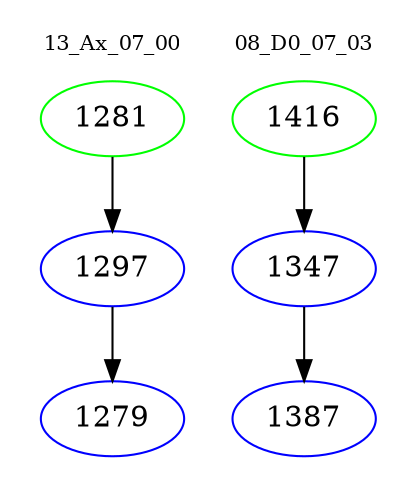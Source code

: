digraph{
subgraph cluster_0 {
color = white
label = "13_Ax_07_00";
fontsize=10;
T0_1281 [label="1281", color="green"]
T0_1281 -> T0_1297 [color="black"]
T0_1297 [label="1297", color="blue"]
T0_1297 -> T0_1279 [color="black"]
T0_1279 [label="1279", color="blue"]
}
subgraph cluster_1 {
color = white
label = "08_D0_07_03";
fontsize=10;
T1_1416 [label="1416", color="green"]
T1_1416 -> T1_1347 [color="black"]
T1_1347 [label="1347", color="blue"]
T1_1347 -> T1_1387 [color="black"]
T1_1387 [label="1387", color="blue"]
}
}
